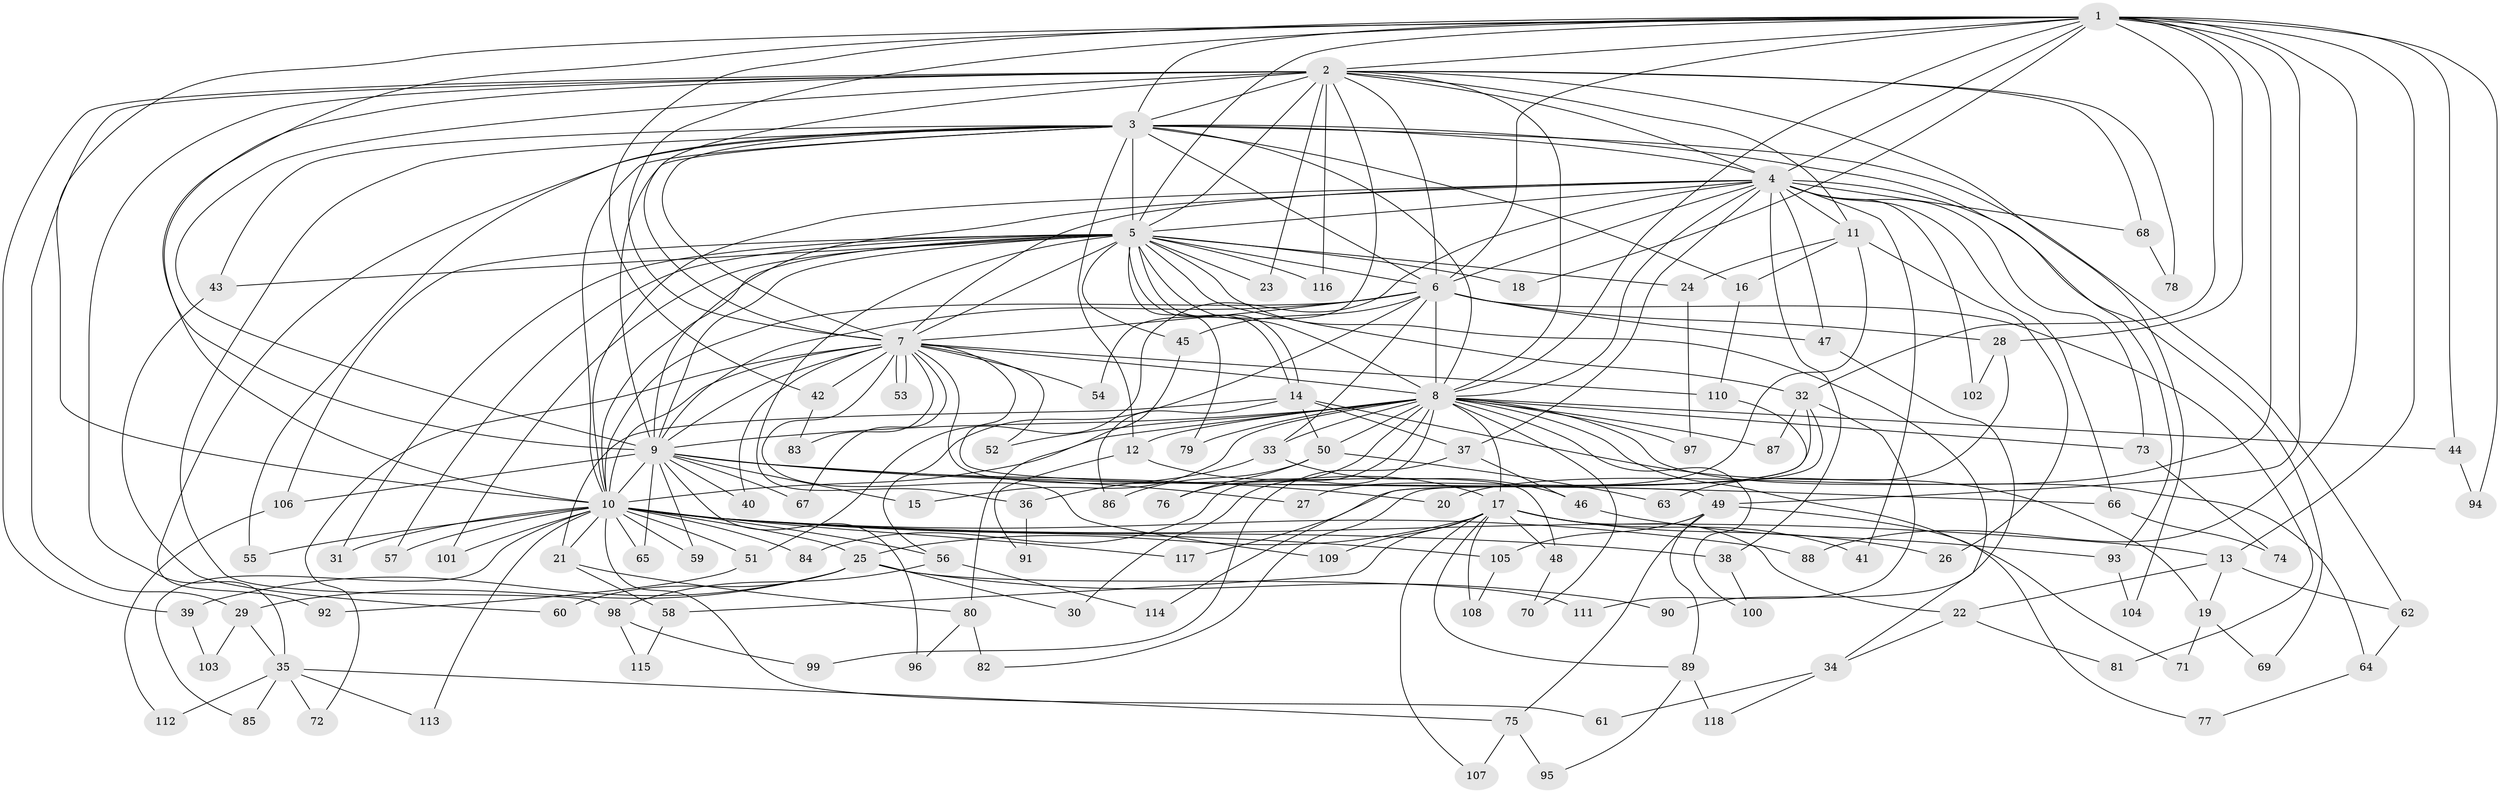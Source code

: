 // Generated by graph-tools (version 1.1) at 2025/25/03/09/25 03:25:50]
// undirected, 118 vertices, 261 edges
graph export_dot {
graph [start="1"]
  node [color=gray90,style=filled];
  1;
  2;
  3;
  4;
  5;
  6;
  7;
  8;
  9;
  10;
  11;
  12;
  13;
  14;
  15;
  16;
  17;
  18;
  19;
  20;
  21;
  22;
  23;
  24;
  25;
  26;
  27;
  28;
  29;
  30;
  31;
  32;
  33;
  34;
  35;
  36;
  37;
  38;
  39;
  40;
  41;
  42;
  43;
  44;
  45;
  46;
  47;
  48;
  49;
  50;
  51;
  52;
  53;
  54;
  55;
  56;
  57;
  58;
  59;
  60;
  61;
  62;
  63;
  64;
  65;
  66;
  67;
  68;
  69;
  70;
  71;
  72;
  73;
  74;
  75;
  76;
  77;
  78;
  79;
  80;
  81;
  82;
  83;
  84;
  85;
  86;
  87;
  88;
  89;
  90;
  91;
  92;
  93;
  94;
  95;
  96;
  97;
  98;
  99;
  100;
  101;
  102;
  103;
  104;
  105;
  106;
  107;
  108;
  109;
  110;
  111;
  112;
  113;
  114;
  115;
  116;
  117;
  118;
  1 -- 2;
  1 -- 3;
  1 -- 4;
  1 -- 5;
  1 -- 6;
  1 -- 7;
  1 -- 8;
  1 -- 9;
  1 -- 10;
  1 -- 13;
  1 -- 18;
  1 -- 20;
  1 -- 28;
  1 -- 32;
  1 -- 42;
  1 -- 44;
  1 -- 49;
  1 -- 88;
  1 -- 94;
  2 -- 3;
  2 -- 4;
  2 -- 5;
  2 -- 6;
  2 -- 7;
  2 -- 8;
  2 -- 9;
  2 -- 10;
  2 -- 11;
  2 -- 23;
  2 -- 29;
  2 -- 35;
  2 -- 39;
  2 -- 54;
  2 -- 68;
  2 -- 78;
  2 -- 104;
  2 -- 116;
  3 -- 4;
  3 -- 5;
  3 -- 6;
  3 -- 7;
  3 -- 8;
  3 -- 9;
  3 -- 10;
  3 -- 12;
  3 -- 16;
  3 -- 43;
  3 -- 55;
  3 -- 62;
  3 -- 92;
  3 -- 93;
  3 -- 98;
  4 -- 5;
  4 -- 6;
  4 -- 7;
  4 -- 8;
  4 -- 9;
  4 -- 10;
  4 -- 11;
  4 -- 37;
  4 -- 38;
  4 -- 41;
  4 -- 47;
  4 -- 51;
  4 -- 66;
  4 -- 68;
  4 -- 69;
  4 -- 73;
  4 -- 102;
  5 -- 6;
  5 -- 7;
  5 -- 8;
  5 -- 9;
  5 -- 10;
  5 -- 14;
  5 -- 14;
  5 -- 18;
  5 -- 23;
  5 -- 24;
  5 -- 31;
  5 -- 32;
  5 -- 34;
  5 -- 36;
  5 -- 43;
  5 -- 45;
  5 -- 57;
  5 -- 79;
  5 -- 101;
  5 -- 106;
  5 -- 116;
  6 -- 7;
  6 -- 8;
  6 -- 9;
  6 -- 10;
  6 -- 28;
  6 -- 33;
  6 -- 45;
  6 -- 47;
  6 -- 56;
  6 -- 81;
  7 -- 8;
  7 -- 9;
  7 -- 10;
  7 -- 40;
  7 -- 42;
  7 -- 48;
  7 -- 49;
  7 -- 52;
  7 -- 53;
  7 -- 53;
  7 -- 54;
  7 -- 67;
  7 -- 72;
  7 -- 83;
  7 -- 109;
  7 -- 110;
  8 -- 9;
  8 -- 10;
  8 -- 12;
  8 -- 15;
  8 -- 17;
  8 -- 30;
  8 -- 33;
  8 -- 44;
  8 -- 50;
  8 -- 52;
  8 -- 64;
  8 -- 70;
  8 -- 71;
  8 -- 73;
  8 -- 76;
  8 -- 79;
  8 -- 84;
  8 -- 87;
  8 -- 97;
  8 -- 100;
  9 -- 10;
  9 -- 15;
  9 -- 20;
  9 -- 27;
  9 -- 40;
  9 -- 59;
  9 -- 65;
  9 -- 66;
  9 -- 67;
  9 -- 96;
  9 -- 106;
  10 -- 13;
  10 -- 21;
  10 -- 25;
  10 -- 31;
  10 -- 38;
  10 -- 51;
  10 -- 55;
  10 -- 56;
  10 -- 57;
  10 -- 59;
  10 -- 61;
  10 -- 65;
  10 -- 84;
  10 -- 85;
  10 -- 88;
  10 -- 101;
  10 -- 105;
  10 -- 113;
  10 -- 117;
  11 -- 16;
  11 -- 24;
  11 -- 26;
  11 -- 27;
  12 -- 17;
  12 -- 91;
  13 -- 19;
  13 -- 22;
  13 -- 62;
  14 -- 19;
  14 -- 21;
  14 -- 37;
  14 -- 50;
  14 -- 86;
  16 -- 110;
  17 -- 22;
  17 -- 25;
  17 -- 26;
  17 -- 41;
  17 -- 48;
  17 -- 58;
  17 -- 89;
  17 -- 107;
  17 -- 108;
  17 -- 109;
  19 -- 69;
  19 -- 71;
  21 -- 58;
  21 -- 80;
  22 -- 34;
  22 -- 81;
  24 -- 97;
  25 -- 29;
  25 -- 30;
  25 -- 39;
  25 -- 60;
  25 -- 90;
  25 -- 111;
  28 -- 63;
  28 -- 102;
  29 -- 35;
  29 -- 103;
  32 -- 82;
  32 -- 87;
  32 -- 111;
  32 -- 117;
  33 -- 36;
  33 -- 46;
  34 -- 61;
  34 -- 118;
  35 -- 72;
  35 -- 75;
  35 -- 85;
  35 -- 112;
  35 -- 113;
  36 -- 91;
  37 -- 46;
  37 -- 99;
  38 -- 100;
  39 -- 103;
  42 -- 83;
  43 -- 60;
  44 -- 94;
  45 -- 80;
  46 -- 93;
  47 -- 90;
  48 -- 70;
  49 -- 75;
  49 -- 77;
  49 -- 89;
  49 -- 105;
  50 -- 63;
  50 -- 76;
  50 -- 86;
  51 -- 92;
  56 -- 98;
  56 -- 114;
  58 -- 115;
  62 -- 64;
  64 -- 77;
  66 -- 74;
  68 -- 78;
  73 -- 74;
  75 -- 95;
  75 -- 107;
  80 -- 82;
  80 -- 96;
  89 -- 95;
  89 -- 118;
  93 -- 104;
  98 -- 99;
  98 -- 115;
  105 -- 108;
  106 -- 112;
  110 -- 114;
}
